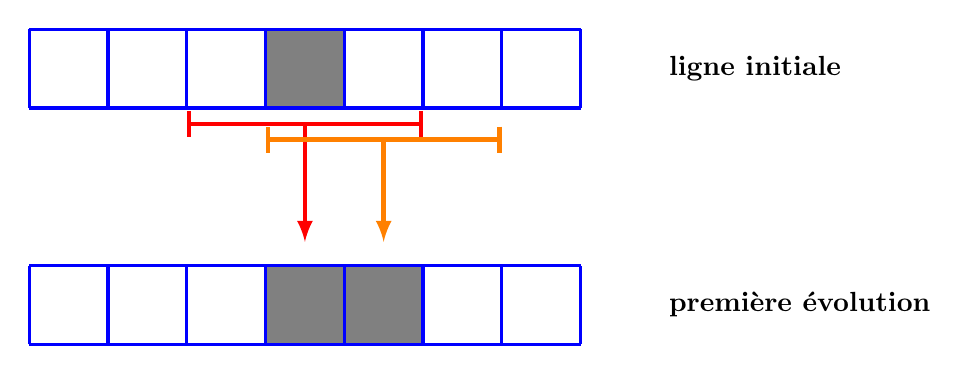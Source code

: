 \begin{tikzpicture}

% Automate

% [0, 0, 1, 0, 1] devient [0, 0, 1, 1, 1]

\fill[black!50] (3,0) rectangle ++(1,1);
\draw[blue,very thick] (0,0) grid ++(7,1);
\node[black,right] at (8,0.5) {\bf ligne initiale};


\draw[|-|,red,ultra thick] (2,-0.2) -- ++(3,0);
\draw[->,>=latex,red,ultra thick] (3.5,-0.2) -- ++(0,-1.5);

\draw[|-|,orange,ultra thick] (3,-0.4) -- ++(3,0);
\draw[->,>=latex,orange,ultra thick] (4.5,-0.4) -- ++(0,-1.3);

\begin{scope}[yshift=-3cm]

\fill[black!50] (3,0) rectangle ++(1,1);
\fill[black!50] (4,0) rectangle ++(1,1);
\draw[blue,very thick] (0,0) grid ++(7,1);

\node[black,right] at (8,0.5) {\bf premi\`ere \'evolution};


\end{scope}



\end{tikzpicture}
